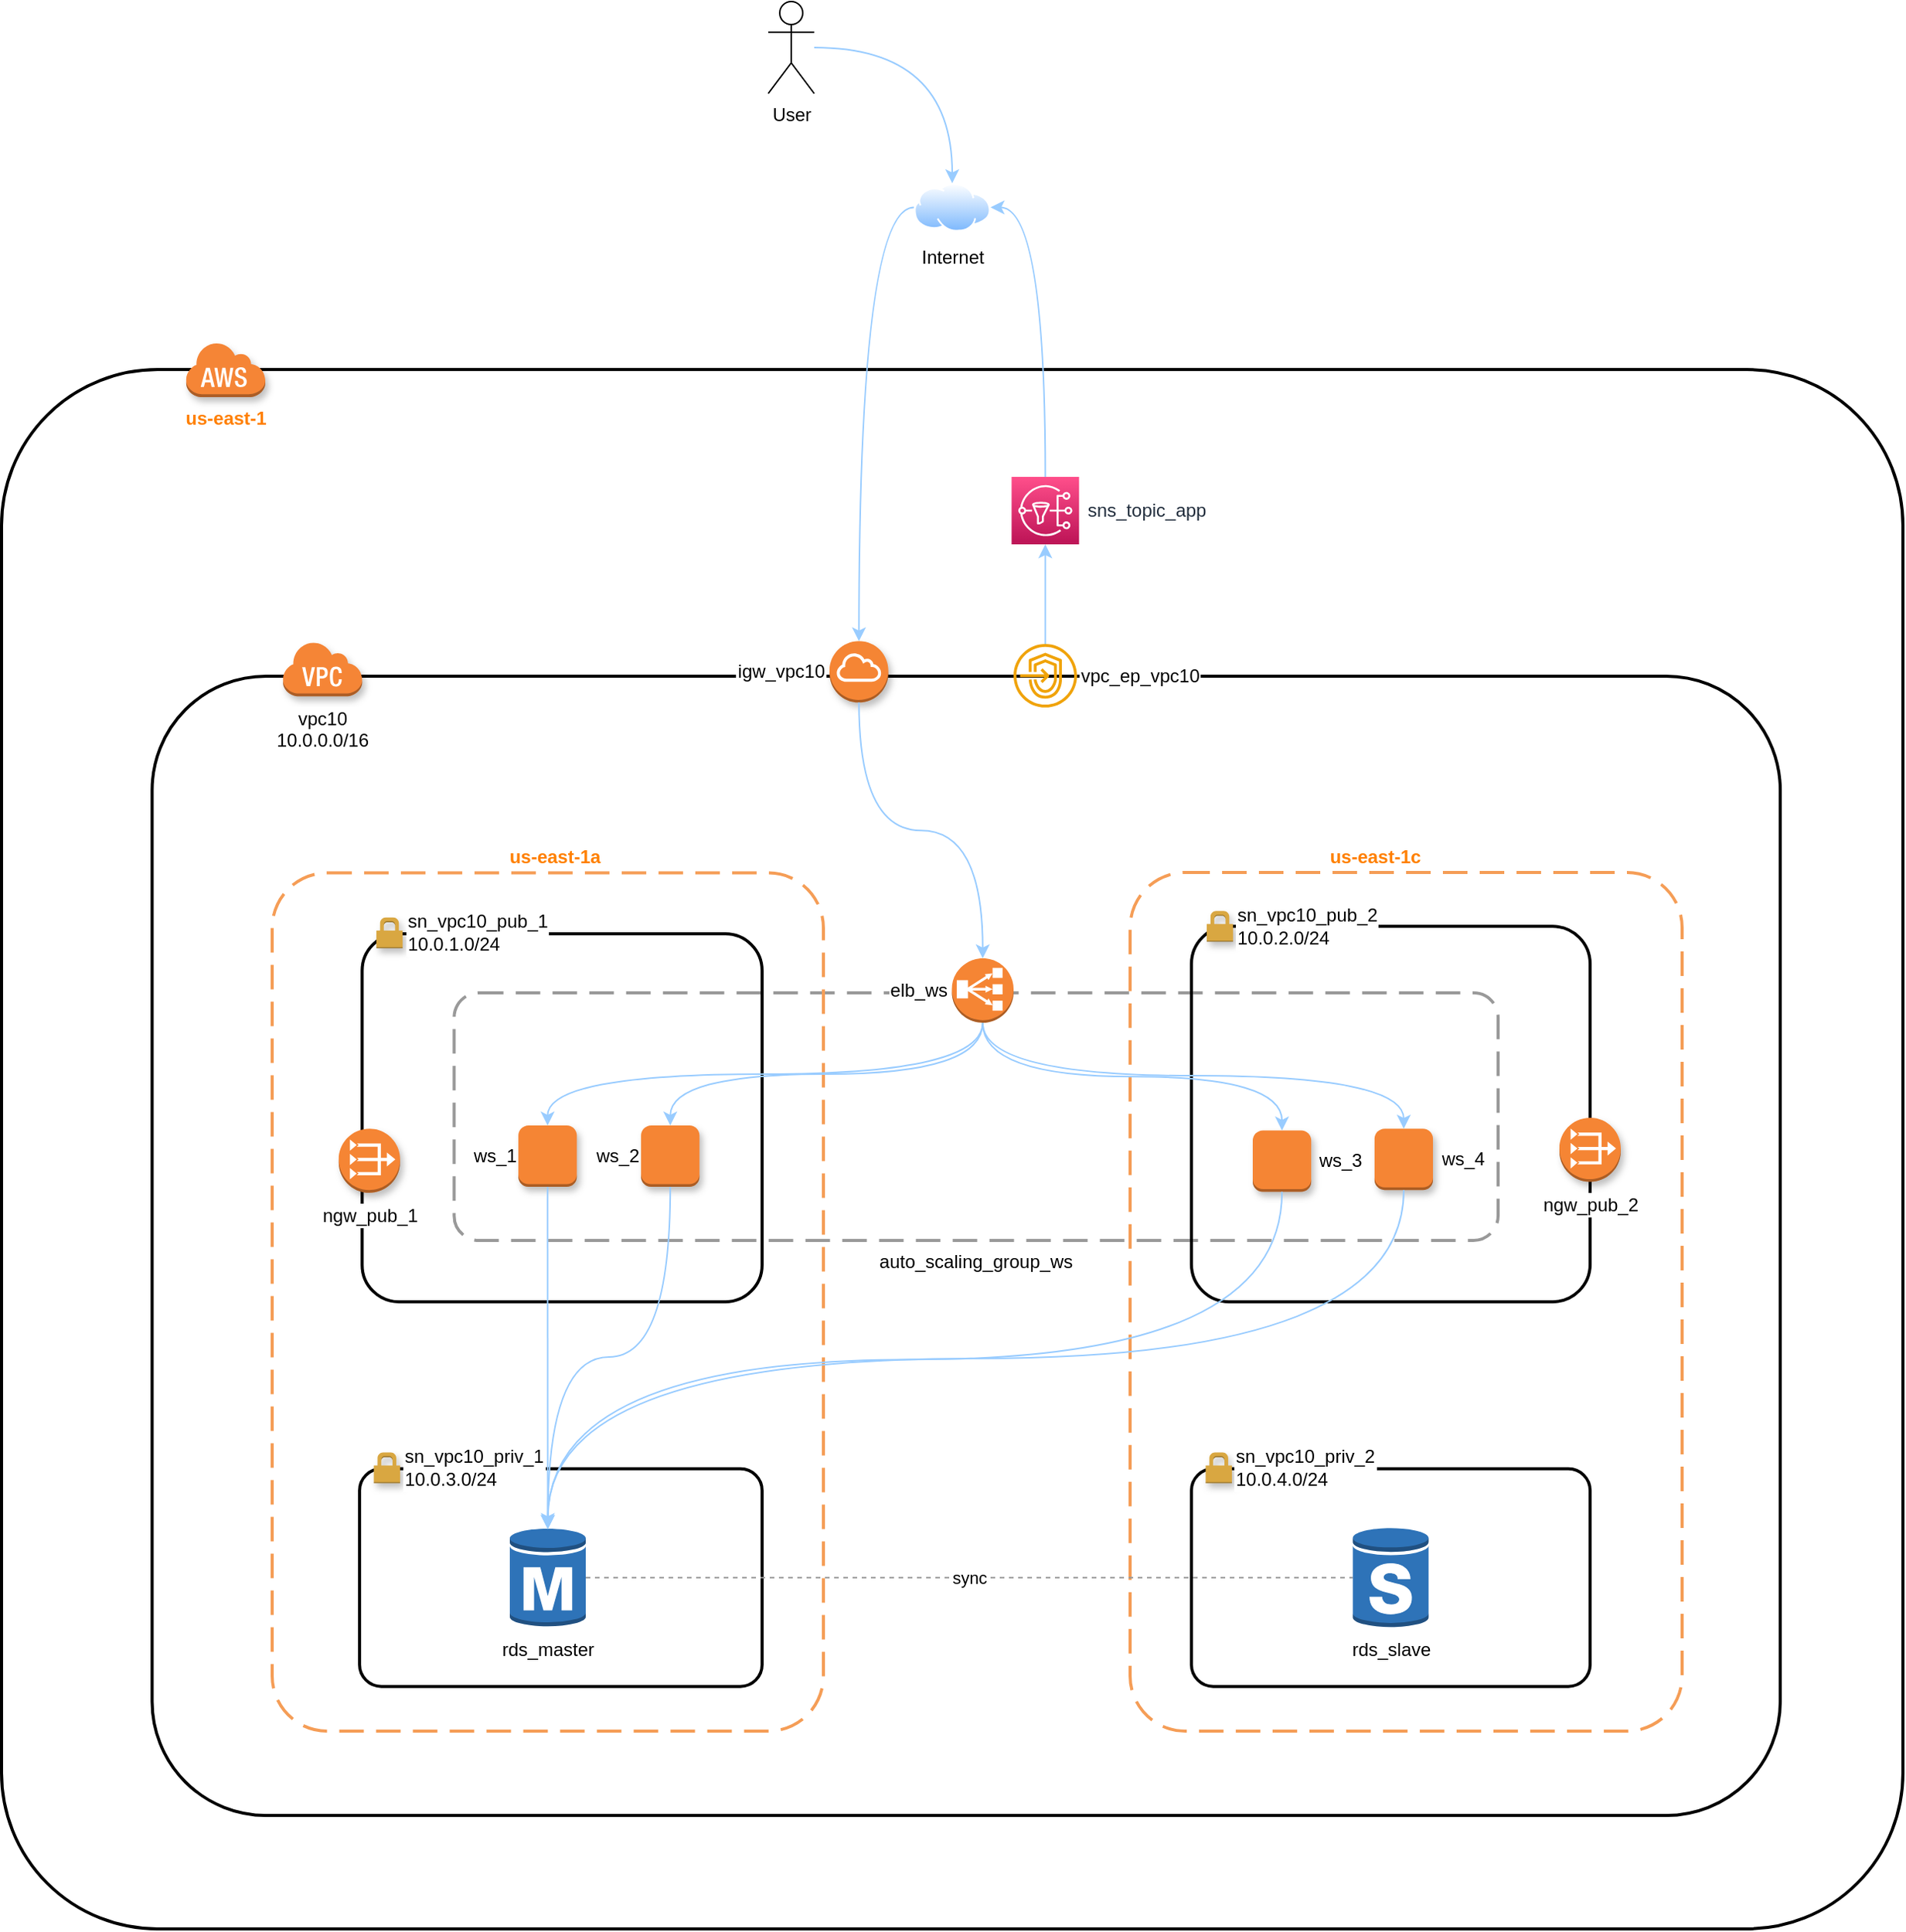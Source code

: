 <mxfile version="15.3.8" type="github">
  <diagram id="ek9SvoUbZJLgTX0v-QCz" name="Page-1">
    <mxGraphModel dx="2299" dy="2229" grid="0" gridSize="10" guides="1" tooltips="1" connect="1" arrows="1" fold="1" page="1" pageScale="1" pageWidth="827" pageHeight="1169" math="0" shadow="0">
      <root>
        <mxCell id="0" />
        <mxCell id="1" parent="0" />
        <mxCell id="kG0Gnvkc59BF_0Ackvxo-6" value="" style="rounded=1;arcSize=10;dashed=0;fillColor=none;gradientColor=none;strokeWidth=2;" parent="1" vertex="1">
          <mxGeometry x="-406.49" y="756.87" width="262.49" height="142" as="geometry" />
        </mxCell>
        <mxCell id="N_aPm0FDeAfyOkNH4oF6-1" value="" style="rounded=1;arcSize=10;dashed=0;fillColor=none;gradientColor=none;strokeWidth=2;" parent="1" vertex="1">
          <mxGeometry x="-640" y="40" width="1240" height="1017" as="geometry" />
        </mxCell>
        <mxCell id="N_aPm0FDeAfyOkNH4oF6-2" value="" style="rounded=1;arcSize=10;dashed=0;fillColor=none;gradientColor=none;strokeWidth=2;" parent="1" vertex="1">
          <mxGeometry x="-541.79" y="240" width="1061.79" height="743" as="geometry" />
        </mxCell>
        <mxCell id="sJd-5g1WIgTYYCsRjonQ-4" value="auto_scaling_group_ws" style="rounded=1;arcSize=10;dashed=1;strokeColor=#999999;fillColor=none;gradientColor=none;dashPattern=8 4;strokeWidth=2;labelPosition=center;verticalLabelPosition=bottom;align=center;verticalAlign=top;fontColor=#000000;" vertex="1" parent="1">
          <mxGeometry x="-344.83" y="446.44" width="680.83" height="161.56" as="geometry" />
        </mxCell>
        <mxCell id="N_aPm0FDeAfyOkNH4oF6-3" value="" style="rounded=1;arcSize=10;dashed=1;strokeColor=#F59D56;fillColor=none;gradientColor=none;dashPattern=8 4;strokeWidth=2;" parent="1" vertex="1">
          <mxGeometry x="-463.5" y="368.25" width="359.5" height="559.75" as="geometry" />
        </mxCell>
        <mxCell id="N_aPm0FDeAfyOkNH4oF6-4" value="" style="rounded=1;arcSize=10;dashed=0;fillColor=none;gradientColor=none;strokeWidth=2;" parent="1" vertex="1">
          <mxGeometry x="-404.83" y="408" width="260.83" height="240" as="geometry" />
        </mxCell>
        <mxCell id="N_aPm0FDeAfyOkNH4oF6-5" value="" style="rounded=1;arcSize=10;dashed=1;strokeColor=#F59D56;fillColor=none;gradientColor=none;dashPattern=8 4;strokeWidth=2;" parent="1" vertex="1">
          <mxGeometry x="96" y="368" width="360" height="560" as="geometry" />
        </mxCell>
        <mxCell id="N_aPm0FDeAfyOkNH4oF6-6" value="&lt;span&gt;vpc10&lt;/span&gt;&lt;span&gt;&lt;br&gt;10.0.0.0/16&lt;/span&gt;" style="dashed=0;html=1;shape=mxgraph.aws3.virtual_private_cloud;fillColor=#F58536;gradientColor=none;dashed=0;labelPosition=center;verticalLabelPosition=bottom;align=center;verticalAlign=top;labelBackgroundColor=#ffffff;labelBorderColor=#FFFFFF;shadow=1;" parent="1" vertex="1">
          <mxGeometry x="-456.83" y="217.18" width="52" height="36" as="geometry" />
        </mxCell>
        <mxCell id="N_aPm0FDeAfyOkNH4oF6-7" value="&lt;font color=&quot;#ff8000&quot;&gt;&lt;b&gt;us-east-1&lt;/b&gt;&lt;/font&gt;" style="dashed=0;html=1;shape=mxgraph.aws3.cloud;fillColor=#F58536;gradientColor=none;dashed=0;shadow=1;labelPosition=center;verticalLabelPosition=bottom;align=center;verticalAlign=top;" parent="1" vertex="1">
          <mxGeometry x="-520" y="22" width="52" height="36" as="geometry" />
        </mxCell>
        <mxCell id="N_aPm0FDeAfyOkNH4oF6-8" value="&lt;span style=&quot;text-align: left&quot;&gt;sn_vpc10_pub_1&lt;br&gt;10.0.1.0/24&lt;/span&gt;" style="dashed=0;html=1;shape=mxgraph.aws3.permissions;fillColor=#D9A741;gradientColor=none;dashed=0;shadow=1;labelPosition=right;verticalLabelPosition=middle;align=left;verticalAlign=middle;labelBackgroundColor=#ffffff;labelBorderColor=#FFFFFF;" parent="1" vertex="1">
          <mxGeometry x="-395.56" y="397.38" width="17.14" height="20" as="geometry" />
        </mxCell>
        <mxCell id="N_aPm0FDeAfyOkNH4oF6-9" value="" style="rounded=1;arcSize=10;dashed=0;fillColor=none;gradientColor=none;strokeWidth=2;" parent="1" vertex="1">
          <mxGeometry x="136" y="403.18" width="260" height="244.82" as="geometry" />
        </mxCell>
        <mxCell id="N_aPm0FDeAfyOkNH4oF6-12" value="us-east-1c" style="text;html=1;strokeColor=none;fillColor=none;align=center;verticalAlign=middle;whiteSpace=wrap;rounded=0;fontStyle=1;fontColor=#FF8000;" parent="1" vertex="1">
          <mxGeometry x="121" y="348" width="270" height="20" as="geometry" />
        </mxCell>
        <mxCell id="N_aPm0FDeAfyOkNH4oF6-17" value="&lt;span&gt;igw_vpc10&lt;/span&gt;" style="outlineConnect=0;dashed=0;verticalLabelPosition=middle;verticalAlign=middle;align=right;html=1;shape=mxgraph.aws3.internet_gateway;fillColor=#F58534;gradientColor=none;fontColor=#000000;fontSize=12;labelBackgroundColor=#ffffff;whiteSpace=wrap;labelBorderColor=#FFFFFF;shadow=1;labelPosition=left;" parent="1" vertex="1">
          <mxGeometry x="-100.0" y="217.18" width="38.33" height="40" as="geometry" />
        </mxCell>
        <mxCell id="N_aPm0FDeAfyOkNH4oF6-28" value="Internet" style="aspect=fixed;perimeter=ellipsePerimeter;html=1;align=center;shadow=0;dashed=0;spacingTop=3;image;image=img/lib/active_directory/internet_cloud.svg;fontSize=12;fontColor=#000000;" parent="1" vertex="1">
          <mxGeometry x="-45.0" y="-81.5" width="50" height="31.5" as="geometry" />
        </mxCell>
        <mxCell id="N_aPm0FDeAfyOkNH4oF6-35" value="ws_1" style="outlineConnect=0;dashed=0;verticalLabelPosition=middle;verticalAlign=middle;align=right;html=1;shape=mxgraph.aws3.instance;fillColor=#F58534;shadow=1;sketch=0;labelPosition=left;" parent="1" vertex="1">
          <mxGeometry x="-302.93" y="533.02" width="38.1" height="40" as="geometry" />
        </mxCell>
        <mxCell id="N_aPm0FDeAfyOkNH4oF6-38" value="&amp;nbsp;ws_3" style="outlineConnect=0;dashed=0;verticalLabelPosition=middle;verticalAlign=middle;align=left;html=1;shape=mxgraph.aws3.instance;fillColor=#F58534;shadow=1;sketch=0;labelPosition=right;" parent="1" vertex="1">
          <mxGeometry x="176" y="536.27" width="38.1" height="40" as="geometry" />
        </mxCell>
        <mxCell id="N_aPm0FDeAfyOkNH4oF6-47" value="ws_2" style="outlineConnect=0;dashed=0;verticalLabelPosition=middle;verticalAlign=middle;align=right;html=1;shape=mxgraph.aws3.instance;fillColor=#F58534;shadow=1;sketch=0;labelPosition=left;" parent="1" vertex="1">
          <mxGeometry x="-222.93" y="533.02" width="38.1" height="40" as="geometry" />
        </mxCell>
        <mxCell id="N_aPm0FDeAfyOkNH4oF6-50" value="&amp;nbsp;ws_4" style="outlineConnect=0;dashed=0;verticalLabelPosition=middle;verticalAlign=middle;align=left;html=1;shape=mxgraph.aws3.instance;fillColor=#F58534;shadow=1;sketch=0;labelPosition=right;" parent="1" vertex="1">
          <mxGeometry x="255.42" y="535.12" width="38.1" height="40" as="geometry" />
        </mxCell>
        <mxCell id="N_aPm0FDeAfyOkNH4oF6-157" value="&lt;span style=&quot;text-align: left&quot;&gt;sn_vpc10_pub_2&lt;br&gt;10.0.2.0/24&lt;/span&gt;" style="dashed=0;html=1;shape=mxgraph.aws3.permissions;fillColor=#D9A741;gradientColor=none;dashed=0;shadow=1;align=left;labelBackgroundColor=#ffffff;labelBorderColor=#FFFFFF;labelPosition=right;verticalLabelPosition=middle;verticalAlign=middle;" parent="1" vertex="1">
          <mxGeometry x="146.0" y="393.18" width="17.14" height="20" as="geometry" />
        </mxCell>
        <mxCell id="N_aPm0FDeAfyOkNH4oF6-164" style="edgeStyle=orthogonalEdgeStyle;rounded=0;orthogonalLoop=1;jettySize=auto;html=1;entryX=0.5;entryY=0;entryDx=0;entryDy=0;entryPerimeter=0;fillColor=#0050ef;startArrow=none;startFill=0;endArrow=classic;endFill=1;elbow=vertical;curved=1;strokeColor=#99CCFF;exitX=0;exitY=0.5;exitDx=0;exitDy=0;" parent="1" source="N_aPm0FDeAfyOkNH4oF6-28" target="N_aPm0FDeAfyOkNH4oF6-17" edge="1">
          <mxGeometry relative="1" as="geometry">
            <mxPoint x="-95" y="50" as="sourcePoint" />
            <mxPoint x="-632.75" y="590.13" as="targetPoint" />
          </mxGeometry>
        </mxCell>
        <mxCell id="N_aPm0FDeAfyOkNH4oF6-289" value="ngw_pub_1" style="outlineConnect=0;dashed=0;verticalLabelPosition=bottom;verticalAlign=top;align=center;html=1;shape=mxgraph.aws3.vpc_nat_gateway;fillColor=#F58534;gradientColor=none;strokeColor=#CCCCCC;labelBackgroundColor=#ffffff;labelBorderColor=#FFFFFF;shadow=1;" parent="1" vertex="1">
          <mxGeometry x="-420.1" y="535.12" width="40.02" height="41.76" as="geometry" />
        </mxCell>
        <mxCell id="kG0Gnvkc59BF_0Ackvxo-3" value="us-east-1a" style="text;html=1;strokeColor=none;fillColor=none;align=center;verticalAlign=middle;whiteSpace=wrap;rounded=0;fontStyle=1;fontColor=#FF8000;" parent="1" vertex="1">
          <mxGeometry x="-414.0" y="348" width="270" height="20" as="geometry" />
        </mxCell>
        <mxCell id="kG0Gnvkc59BF_0Ackvxo-4" value="ngw_pub_2" style="outlineConnect=0;dashed=0;verticalLabelPosition=bottom;verticalAlign=top;align=center;html=1;shape=mxgraph.aws3.vpc_nat_gateway;fillColor=#F58534;gradientColor=none;strokeColor=#CCCCCC;labelBackgroundColor=#ffffff;labelBorderColor=#FFFFFF;shadow=1;" parent="1" vertex="1">
          <mxGeometry x="375.98" y="528" width="40.02" height="41.76" as="geometry" />
        </mxCell>
        <mxCell id="kG0Gnvkc59BF_0Ackvxo-7" value="&lt;span style=&quot;text-align: left&quot;&gt;sn_vpc10_priv_1&lt;br&gt;10.0.3.0/24&lt;/span&gt;" style="dashed=0;html=1;shape=mxgraph.aws3.permissions;fillColor=#D9A741;gradientColor=none;dashed=0;shadow=1;labelPosition=right;verticalLabelPosition=middle;align=left;verticalAlign=middle;labelBackgroundColor=#ffffff;labelBorderColor=#FFFFFF;" parent="1" vertex="1">
          <mxGeometry x="-397.22" y="746.25" width="17.14" height="20" as="geometry" />
        </mxCell>
        <mxCell id="kG0Gnvkc59BF_0Ackvxo-8" value="" style="rounded=1;arcSize=10;dashed=0;fillColor=none;gradientColor=none;strokeWidth=2;" parent="1" vertex="1">
          <mxGeometry x="136" y="756.87" width="260" height="142" as="geometry" />
        </mxCell>
        <mxCell id="kG0Gnvkc59BF_0Ackvxo-9" value="&lt;span style=&quot;text-align: left&quot;&gt;sn_vpc10_priv_2&lt;br&gt;10.0.4.0/24&lt;/span&gt;" style="dashed=0;html=1;shape=mxgraph.aws3.permissions;fillColor=#D9A741;gradientColor=none;dashed=0;shadow=1;labelPosition=right;verticalLabelPosition=middle;align=left;verticalAlign=middle;labelBackgroundColor=#ffffff;labelBorderColor=#FFFFFF;" parent="1" vertex="1">
          <mxGeometry x="145.27" y="746.25" width="17.14" height="20" as="geometry" />
        </mxCell>
        <mxCell id="sJd-5g1WIgTYYCsRjonQ-25" value="sync" style="edgeStyle=orthogonalEdgeStyle;rounded=0;orthogonalLoop=1;jettySize=auto;html=1;exitX=1;exitY=0.5;exitDx=0;exitDy=0;exitPerimeter=0;entryX=0;entryY=0.5;entryDx=0;entryDy=0;entryPerimeter=0;fontColor=#000000;startArrow=none;startFill=0;endArrow=none;endFill=0;strokeColor=#999999;dashed=1;" edge="1" parent="1" source="sJd-5g1WIgTYYCsRjonQ-1" target="sJd-5g1WIgTYYCsRjonQ-2">
          <mxGeometry relative="1" as="geometry" />
        </mxCell>
        <mxCell id="sJd-5g1WIgTYYCsRjonQ-1" value="rds_master" style="outlineConnect=0;dashed=0;verticalLabelPosition=bottom;verticalAlign=top;align=center;html=1;shape=mxgraph.aws3.rds_db_instance;fillColor=#2E73B8;gradientColor=none;" vertex="1" parent="1">
          <mxGeometry x="-308.5" y="794.87" width="49.5" height="66" as="geometry" />
        </mxCell>
        <mxCell id="sJd-5g1WIgTYYCsRjonQ-2" value="rds_slave" style="outlineConnect=0;dashed=0;verticalLabelPosition=bottom;verticalAlign=top;align=center;html=1;shape=mxgraph.aws3.rds_db_instance_standby_multi_az;fillColor=#2E73B8;gradientColor=none;" vertex="1" parent="1">
          <mxGeometry x="241.25" y="794.87" width="49.5" height="66" as="geometry" />
        </mxCell>
        <mxCell id="sJd-5g1WIgTYYCsRjonQ-3" value="elb_ws" style="outlineConnect=0;dashed=0;verticalLabelPosition=middle;verticalAlign=middle;align=right;html=1;shape=mxgraph.aws3.classic_load_balancer;fillColor=#F58534;gradientColor=none;labelPosition=left;labelBackgroundColor=default;labelBorderColor=#FFFFFF;whiteSpace=wrap;" vertex="1" parent="1">
          <mxGeometry x="-20.25" y="424" width="40.25" height="42" as="geometry" />
        </mxCell>
        <mxCell id="sJd-5g1WIgTYYCsRjonQ-6" value="&amp;nbsp;sns_topic_app" style="sketch=0;points=[[0,0,0],[0.25,0,0],[0.5,0,0],[0.75,0,0],[1,0,0],[0,1,0],[0.25,1,0],[0.5,1,0],[0.75,1,0],[1,1,0],[0,0.25,0],[0,0.5,0],[0,0.75,0],[1,0.25,0],[1,0.5,0],[1,0.75,0]];outlineConnect=0;fontColor=#232F3E;gradientColor=#FF4F8B;gradientDirection=north;fillColor=#BC1356;strokeColor=#ffffff;dashed=0;verticalLabelPosition=middle;verticalAlign=middle;align=left;html=1;fontSize=12;fontStyle=0;aspect=fixed;shape=mxgraph.aws4.resourceIcon;resIcon=mxgraph.aws4.sns;labelPosition=right;" vertex="1" parent="1">
          <mxGeometry x="18.71" y="110" width="44" height="44" as="geometry" />
        </mxCell>
        <mxCell id="sJd-5g1WIgTYYCsRjonQ-9" value="User" style="shape=umlActor;verticalLabelPosition=bottom;verticalAlign=top;html=1;outlineConnect=0;fontColor=#000000;strokeColor=#000000;" vertex="1" parent="1">
          <mxGeometry x="-140" y="-200" width="30" height="60" as="geometry" />
        </mxCell>
        <mxCell id="sJd-5g1WIgTYYCsRjonQ-10" style="edgeStyle=orthogonalEdgeStyle;rounded=0;orthogonalLoop=1;jettySize=auto;html=1;fillColor=#0050ef;startArrow=none;startFill=0;endArrow=classic;endFill=1;elbow=vertical;curved=1;strokeColor=#99CCFF;entryX=0.5;entryY=0;entryDx=0;entryDy=0;" edge="1" parent="1" source="sJd-5g1WIgTYYCsRjonQ-9" target="N_aPm0FDeAfyOkNH4oF6-28">
          <mxGeometry relative="1" as="geometry">
            <mxPoint x="-60.0" y="125.75" as="sourcePoint" />
            <mxPoint x="-120" y="120" as="targetPoint" />
          </mxGeometry>
        </mxCell>
        <mxCell id="sJd-5g1WIgTYYCsRjonQ-12" style="edgeStyle=orthogonalEdgeStyle;rounded=0;orthogonalLoop=1;jettySize=auto;html=1;entryX=0.5;entryY=0;entryDx=0;entryDy=0;entryPerimeter=0;fillColor=#0050ef;startArrow=none;startFill=0;endArrow=classic;endFill=1;elbow=vertical;curved=1;strokeColor=#99CCFF;exitX=0.5;exitY=1;exitDx=0;exitDy=0;exitPerimeter=0;" edge="1" parent="1" source="N_aPm0FDeAfyOkNH4oF6-17" target="sJd-5g1WIgTYYCsRjonQ-3">
          <mxGeometry relative="1" as="geometry">
            <mxPoint x="-20" y="320" as="sourcePoint" />
            <mxPoint x="-11.375" y="270" as="targetPoint" />
          </mxGeometry>
        </mxCell>
        <mxCell id="sJd-5g1WIgTYYCsRjonQ-17" style="edgeStyle=orthogonalEdgeStyle;rounded=0;orthogonalLoop=1;jettySize=auto;html=1;fillColor=#0050ef;startArrow=none;startFill=0;endArrow=classic;endFill=1;elbow=vertical;curved=1;strokeColor=#99CCFF;entryX=0.5;entryY=0.02;entryDx=0;entryDy=0;entryPerimeter=0;exitX=0.5;exitY=1;exitDx=0;exitDy=0;exitPerimeter=0;" edge="1" parent="1" source="N_aPm0FDeAfyOkNH4oF6-35" target="sJd-5g1WIgTYYCsRjonQ-1">
          <mxGeometry relative="1" as="geometry">
            <mxPoint x="-284" y="596" as="sourcePoint" />
            <mxPoint x="-273.857" y="543.02" as="targetPoint" />
          </mxGeometry>
        </mxCell>
        <mxCell id="sJd-5g1WIgTYYCsRjonQ-18" style="edgeStyle=orthogonalEdgeStyle;rounded=0;orthogonalLoop=1;jettySize=auto;html=1;fillColor=#0050ef;startArrow=none;startFill=0;endArrow=classic;endFill=1;elbow=vertical;curved=1;strokeColor=#99CCFF;entryX=0.5;entryY=0.02;entryDx=0;entryDy=0;entryPerimeter=0;exitX=0.5;exitY=1;exitDx=0;exitDy=0;exitPerimeter=0;" edge="1" parent="1" source="N_aPm0FDeAfyOkNH4oF6-47" target="sJd-5g1WIgTYYCsRjonQ-1">
          <mxGeometry relative="1" as="geometry">
            <mxPoint x="-274.0" y="606" as="sourcePoint" />
            <mxPoint x="-264.41" y="812.42" as="targetPoint" />
          </mxGeometry>
        </mxCell>
        <mxCell id="sJd-5g1WIgTYYCsRjonQ-19" style="edgeStyle=orthogonalEdgeStyle;rounded=0;orthogonalLoop=1;jettySize=auto;html=1;fillColor=#0050ef;startArrow=none;startFill=0;endArrow=classic;endFill=1;elbow=vertical;curved=1;strokeColor=#99CCFF;entryX=0.5;entryY=0.02;entryDx=0;entryDy=0;entryPerimeter=0;exitX=0.5;exitY=1;exitDx=0;exitDy=0;exitPerimeter=0;" edge="1" parent="1" source="N_aPm0FDeAfyOkNH4oF6-38" target="sJd-5g1WIgTYYCsRjonQ-1">
          <mxGeometry relative="1" as="geometry">
            <mxPoint x="-212.93" y="563" as="sourcePoint" />
            <mxPoint x="-264.41" y="812.42" as="targetPoint" />
          </mxGeometry>
        </mxCell>
        <mxCell id="sJd-5g1WIgTYYCsRjonQ-20" style="edgeStyle=orthogonalEdgeStyle;rounded=0;orthogonalLoop=1;jettySize=auto;html=1;fillColor=#0050ef;startArrow=none;startFill=0;endArrow=classic;endFill=1;elbow=vertical;curved=1;strokeColor=#99CCFF;exitX=0.5;exitY=1;exitDx=0;exitDy=0;exitPerimeter=0;" edge="1" parent="1" source="N_aPm0FDeAfyOkNH4oF6-50" target="sJd-5g1WIgTYYCsRjonQ-1">
          <mxGeometry relative="1" as="geometry">
            <mxPoint x="186" y="566.286" as="sourcePoint" />
            <mxPoint x="-264.41" y="812.42" as="targetPoint" />
          </mxGeometry>
        </mxCell>
        <mxCell id="sJd-5g1WIgTYYCsRjonQ-22" style="edgeStyle=orthogonalEdgeStyle;rounded=0;orthogonalLoop=1;jettySize=auto;html=1;fillColor=#0050ef;startArrow=classic;startFill=1;endArrow=none;endFill=0;elbow=vertical;curved=1;strokeColor=#99CCFF;exitX=0.5;exitY=1;exitDx=0;exitDy=0;exitPerimeter=0;" edge="1" parent="1" source="sJd-5g1WIgTYYCsRjonQ-6" target="sJd-5g1WIgTYYCsRjonQ-5">
          <mxGeometry relative="1" as="geometry">
            <mxPoint x="-49.7" y="41.5" as="sourcePoint" />
            <mxPoint x="-49.705" y="268.59" as="targetPoint" />
          </mxGeometry>
        </mxCell>
        <mxCell id="sJd-5g1WIgTYYCsRjonQ-24" style="edgeStyle=orthogonalEdgeStyle;rounded=0;orthogonalLoop=1;jettySize=auto;html=1;fillColor=#0050ef;startArrow=classic;startFill=1;endArrow=none;endFill=0;elbow=vertical;curved=1;strokeColor=#99CCFF;exitX=1;exitY=0.5;exitDx=0;exitDy=0;entryX=0.5;entryY=0;entryDx=0;entryDy=0;entryPerimeter=0;" edge="1" parent="1" source="N_aPm0FDeAfyOkNH4oF6-28" target="sJd-5g1WIgTYYCsRjonQ-6">
          <mxGeometry relative="1" as="geometry">
            <mxPoint x="32" y="208" as="sourcePoint" />
            <mxPoint x="30.714" y="267.88" as="targetPoint" />
          </mxGeometry>
        </mxCell>
        <mxCell id="sJd-5g1WIgTYYCsRjonQ-5" value="vpc_ep_vpc10" style="sketch=0;outlineConnect=0;fillColor=#f0a30a;strokeColor=#BD7000;dashed=0;verticalLabelPosition=middle;verticalAlign=middle;align=left;html=1;fontSize=12;fontStyle=0;aspect=fixed;pointerEvents=1;shape=mxgraph.aws4.endpoints;labelPosition=right;labelBackgroundColor=default;labelBorderColor=#FFFFFF;whiteSpace=wrap;fontColor=#000000;" vertex="1" parent="1">
          <mxGeometry x="20.0" y="219" width="41.41" height="41.41" as="geometry" />
        </mxCell>
        <mxCell id="sJd-5g1WIgTYYCsRjonQ-27" style="edgeStyle=orthogonalEdgeStyle;rounded=0;orthogonalLoop=1;jettySize=auto;html=1;entryX=0.5;entryY=0;entryDx=0;entryDy=0;entryPerimeter=0;fillColor=#0050ef;startArrow=none;startFill=0;endArrow=classic;endFill=1;elbow=vertical;curved=1;strokeColor=#99CCFF;exitX=0.5;exitY=1;exitDx=0;exitDy=0;exitPerimeter=0;" edge="1" parent="1" source="sJd-5g1WIgTYYCsRjonQ-3" target="N_aPm0FDeAfyOkNH4oF6-35">
          <mxGeometry relative="1" as="geometry">
            <mxPoint x="-70.835" y="267.18" as="sourcePoint" />
            <mxPoint x="9.875" y="434" as="targetPoint" />
          </mxGeometry>
        </mxCell>
        <mxCell id="sJd-5g1WIgTYYCsRjonQ-28" style="edgeStyle=orthogonalEdgeStyle;rounded=0;orthogonalLoop=1;jettySize=auto;html=1;entryX=0.5;entryY=0;entryDx=0;entryDy=0;entryPerimeter=0;fillColor=#0050ef;startArrow=none;startFill=0;endArrow=classic;endFill=1;elbow=vertical;curved=1;strokeColor=#99CCFF;exitX=0.5;exitY=1;exitDx=0;exitDy=0;exitPerimeter=0;" edge="1" parent="1" source="sJd-5g1WIgTYYCsRjonQ-3" target="N_aPm0FDeAfyOkNH4oF6-47">
          <mxGeometry relative="1" as="geometry">
            <mxPoint x="9.875" y="476" as="sourcePoint" />
            <mxPoint x="-273.88" y="543.02" as="targetPoint" />
          </mxGeometry>
        </mxCell>
        <mxCell id="sJd-5g1WIgTYYCsRjonQ-29" style="edgeStyle=orthogonalEdgeStyle;rounded=0;orthogonalLoop=1;jettySize=auto;html=1;entryX=0.5;entryY=0;entryDx=0;entryDy=0;entryPerimeter=0;fillColor=#0050ef;startArrow=none;startFill=0;endArrow=classic;endFill=1;elbow=vertical;curved=1;strokeColor=#99CCFF;exitX=0.5;exitY=1;exitDx=0;exitDy=0;exitPerimeter=0;" edge="1" parent="1" source="sJd-5g1WIgTYYCsRjonQ-3" target="N_aPm0FDeAfyOkNH4oF6-38">
          <mxGeometry relative="1" as="geometry">
            <mxPoint x="9.875" y="476" as="sourcePoint" />
            <mxPoint x="-193.88" y="543.02" as="targetPoint" />
          </mxGeometry>
        </mxCell>
        <mxCell id="sJd-5g1WIgTYYCsRjonQ-30" style="edgeStyle=orthogonalEdgeStyle;rounded=0;orthogonalLoop=1;jettySize=auto;html=1;fillColor=#0050ef;startArrow=none;startFill=0;endArrow=classic;endFill=1;elbow=vertical;curved=1;strokeColor=#99CCFF;exitX=0.5;exitY=1;exitDx=0;exitDy=0;exitPerimeter=0;entryX=0.5;entryY=0;entryDx=0;entryDy=0;entryPerimeter=0;" edge="1" parent="1" source="sJd-5g1WIgTYYCsRjonQ-3" target="N_aPm0FDeAfyOkNH4oF6-50">
          <mxGeometry relative="1" as="geometry">
            <mxPoint x="9.875" y="476" as="sourcePoint" />
            <mxPoint x="275" y="500" as="targetPoint" />
          </mxGeometry>
        </mxCell>
      </root>
    </mxGraphModel>
  </diagram>
</mxfile>
